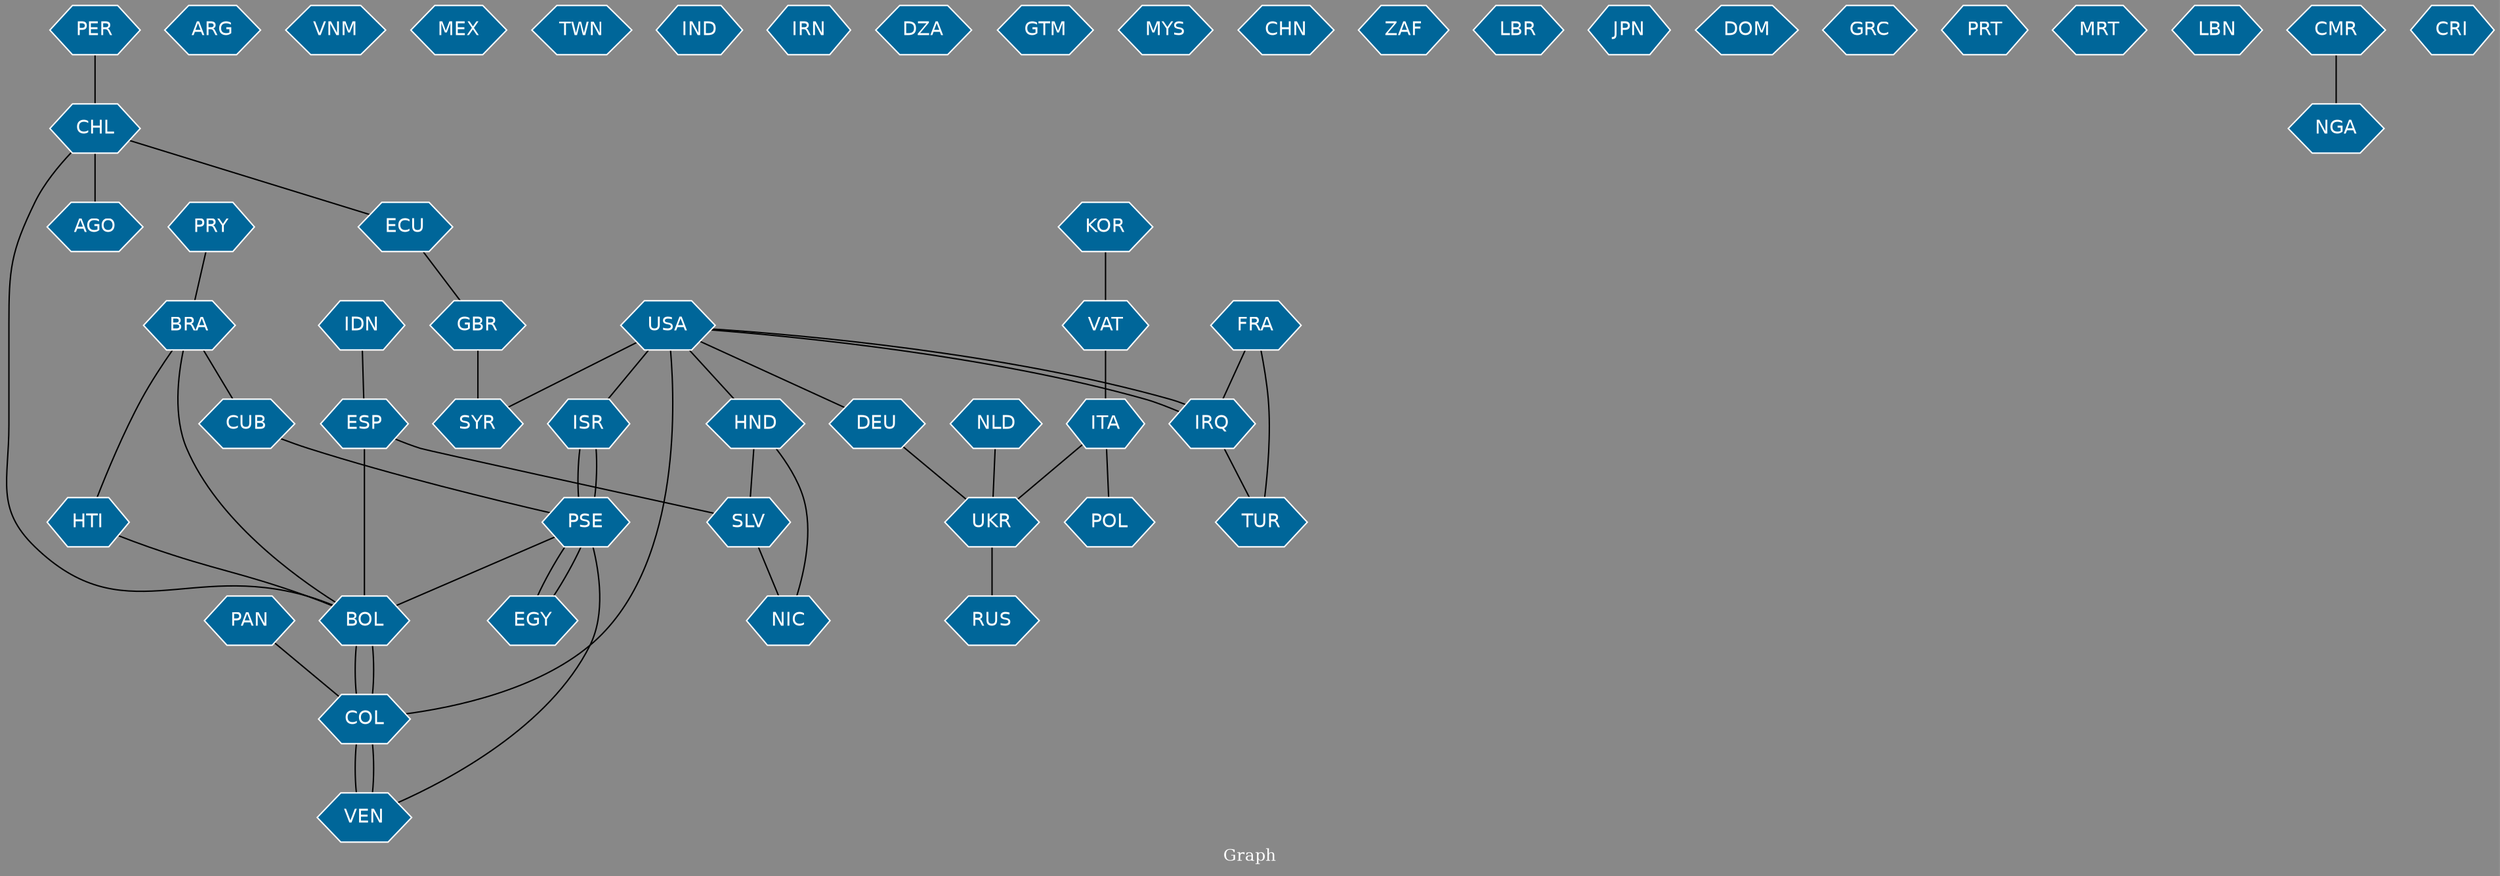 // Countries together in item graph
graph {
	graph [bgcolor="#888888" fontcolor=white fontsize=12 label="Graph" outputorder=edgesfirst overlap=prism]
	node [color=white fillcolor="#006699" fontcolor=white fontname=Helvetica shape=hexagon style=filled]
	edge [arrowhead=open color=black fontcolor=white fontname=Courier fontsize=12]
		ISR [label=ISR]
		PSE [label=PSE]
		COL [label=COL]
		ARG [label=ARG]
		RUS [label=RUS]
		VAT [label=VAT]
		ITA [label=ITA]
		BRA [label=BRA]
		PAN [label=PAN]
		USA [label=USA]
		SYR [label=SYR]
		ESP [label=ESP]
		SLV [label=SLV]
		VEN [label=VEN]
		ECU [label=ECU]
		VNM [label=VNM]
		DEU [label=DEU]
		MEX [label=MEX]
		BOL [label=BOL]
		UKR [label=UKR]
		KOR [label=KOR]
		HND [label=HND]
		TWN [label=TWN]
		CHL [label=CHL]
		IND [label=IND]
		IRN [label=IRN]
		DZA [label=DZA]
		GTM [label=GTM]
		NLD [label=NLD]
		IDN [label=IDN]
		MYS [label=MYS]
		AGO [label=AGO]
		IRQ [label=IRQ]
		PRY [label=PRY]
		CUB [label=CUB]
		CHN [label=CHN]
		NIC [label=NIC]
		FRA [label=FRA]
		TUR [label=TUR]
		ZAF [label=ZAF]
		POL [label=POL]
		PER [label=PER]
		LBR [label=LBR]
		JPN [label=JPN]
		DOM [label=DOM]
		EGY [label=EGY]
		GBR [label=GBR]
		GRC [label=GRC]
		PRT [label=PRT]
		MRT [label=MRT]
		LBN [label=LBN]
		CMR [label=CMR]
		NGA [label=NGA]
		CRI [label=CRI]
		HTI [label=HTI]
			USA -- ISR [weight=1]
			CUB -- PSE [weight=1]
			DEU -- UKR [weight=1]
			BRA -- CUB [weight=1]
			ISR -- PSE [weight=4]
			UKR -- RUS [weight=2]
			BOL -- COL [weight=1]
			CHL -- ECU [weight=1]
			EGY -- PSE [weight=1]
			IRQ -- USA [weight=1]
			KOR -- VAT [weight=1]
			HND -- NIC [weight=1]
			VEN -- COL [weight=1]
			PRY -- BRA [weight=1]
			FRA -- IRQ [weight=1]
			CHL -- AGO [weight=1]
			BRA -- BOL [weight=1]
			BRA -- HTI [weight=1]
			VEN -- PSE [weight=1]
			FRA -- TUR [weight=1]
			PER -- CHL [weight=1]
			USA -- HND [weight=1]
			ITA -- POL [weight=1]
			HTI -- BOL [weight=1]
			USA -- SYR [weight=3]
			SLV -- NIC [weight=1]
			NLD -- UKR [weight=1]
			USA -- IRQ [weight=1]
			VAT -- ITA [weight=1]
			ESP -- SLV [weight=1]
			PSE -- EGY [weight=2]
			PAN -- COL [weight=1]
			COL -- VEN [weight=1]
			CHL -- BOL [weight=1]
			PSE -- ISR [weight=3]
			HND -- SLV [weight=1]
			ECU -- GBR [weight=1]
			IDN -- ESP [weight=1]
			ESP -- BOL [weight=1]
			ITA -- UKR [weight=1]
			USA -- COL [weight=1]
			PSE -- BOL [weight=1]
			COL -- BOL [weight=1]
			IRQ -- TUR [weight=1]
			USA -- DEU [weight=1]
			GBR -- SYR [weight=1]
			CMR -- NGA [weight=1]
}